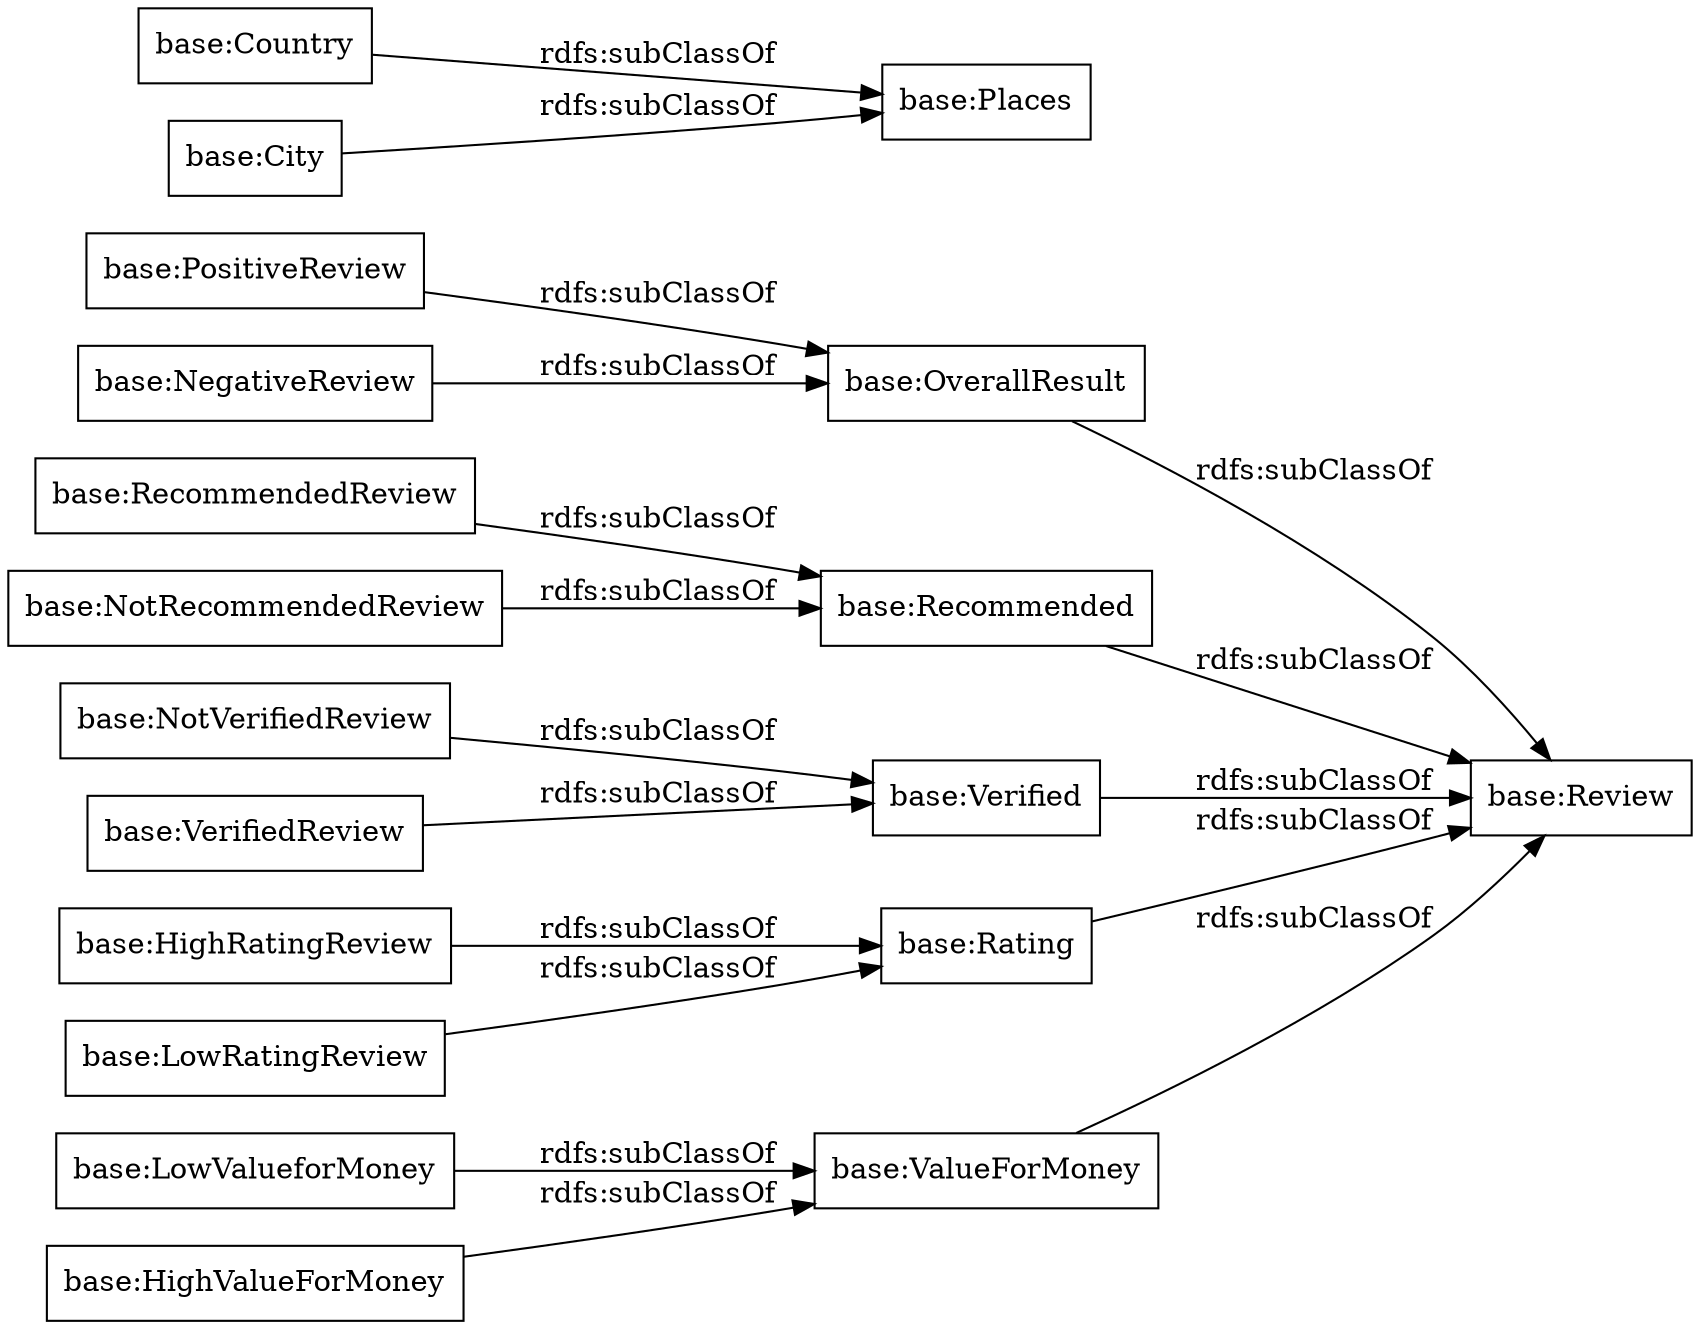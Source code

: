 digraph ar2dtool_diagram { 
rankdir=LR;
size="1000"
node [shape = rectangle, color="black"]; "base:Review" "base:OverallResult" "base:Recommended" "base:Verified" "base:NotVerifiedReview" "base:VerifiedReview" "base:Rating" "base:PositiveReview" "base:HighRatingReview" "base:ValueForMoney" "base:RecommendedReview" "base:NotRecommendedReview" "base:LowValueforMoney" "base:Country" "base:Places" "base:LowRatingReview" "base:NegativeReview" "base:HighValueForMoney" "base:City" ; /*classes style*/
	"base:LowRatingReview" -> "base:Rating" [ label = "rdfs:subClassOf" ];
	"base:Recommended" -> "base:Review" [ label = "rdfs:subClassOf" ];
	"base:NotRecommendedReview" -> "base:Recommended" [ label = "rdfs:subClassOf" ];
	"base:OverallResult" -> "base:Review" [ label = "rdfs:subClassOf" ];
	"base:NegativeReview" -> "base:OverallResult" [ label = "rdfs:subClassOf" ];
	"base:PositiveReview" -> "base:OverallResult" [ label = "rdfs:subClassOf" ];
	"base:Rating" -> "base:Review" [ label = "rdfs:subClassOf" ];
	"base:LowValueforMoney" -> "base:ValueForMoney" [ label = "rdfs:subClassOf" ];
	"base:HighValueForMoney" -> "base:ValueForMoney" [ label = "rdfs:subClassOf" ];
	"base:HighRatingReview" -> "base:Rating" [ label = "rdfs:subClassOf" ];
	"base:NotVerifiedReview" -> "base:Verified" [ label = "rdfs:subClassOf" ];
	"base:Verified" -> "base:Review" [ label = "rdfs:subClassOf" ];
	"base:RecommendedReview" -> "base:Recommended" [ label = "rdfs:subClassOf" ];
	"base:VerifiedReview" -> "base:Verified" [ label = "rdfs:subClassOf" ];
	"base:City" -> "base:Places" [ label = "rdfs:subClassOf" ];
	"base:Country" -> "base:Places" [ label = "rdfs:subClassOf" ];
	"base:ValueForMoney" -> "base:Review" [ label = "rdfs:subClassOf" ];

}
